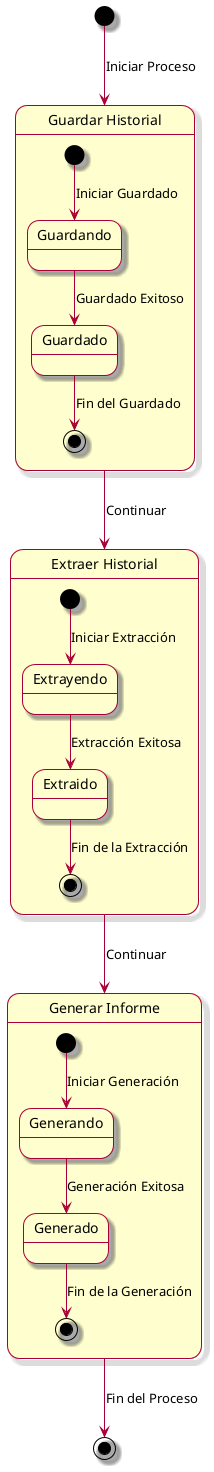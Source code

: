 @startuml
skin rose

state "Guardar Historial" as GuardarHistorial {
  [*] --> Guardando : Iniciar Guardado
  Guardando --> Guardado : Guardado Exitoso
  Guardado --> [*] : Fin del Guardado
}

state "Extraer Historial" as ExtraerHistorial {
  [*] --> Extrayendo : Iniciar Extracción
  Extrayendo --> Extraido : Extracción Exitosa
  Extraido --> [*] : Fin de la Extracción
}

state "Generar Informe" as GenerarInforme {
  [*] --> Generando : Iniciar Generación
  Generando --> Generado : Generación Exitosa
  Generado --> [*] : Fin de la Generación
}

[*] --> GuardarHistorial : Iniciar Proceso

GuardarHistorial --> ExtraerHistorial : Continuar
ExtraerHistorial --> GenerarInforme : Continuar
GenerarInforme --> [*] : Fin del Proceso
@enduml